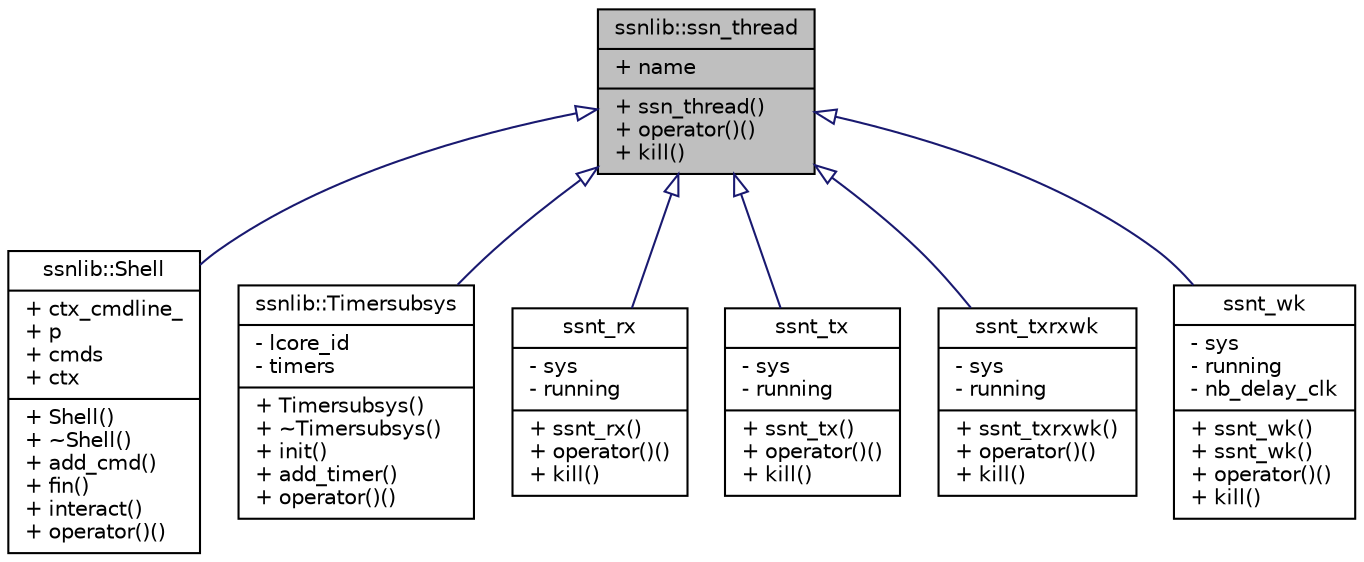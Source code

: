 digraph "ssnlib::ssn_thread"
{
  edge [fontname="Helvetica",fontsize="10",labelfontname="Helvetica",labelfontsize="10"];
  node [fontname="Helvetica",fontsize="10",shape=record];
  Node1 [label="{ssnlib::ssn_thread\n|+ name\l|+ ssn_thread()\l+ operator()()\l+ kill()\l}",height=0.2,width=0.4,color="black", fillcolor="grey75", style="filled", fontcolor="black"];
  Node1 -> Node2 [dir="back",color="midnightblue",fontsize="10",style="solid",arrowtail="onormal",fontname="Helvetica"];
  Node2 [label="{ssnlib::Shell\n|+ ctx_cmdline_\l+ p\l+ cmds\l+ ctx\l|+ Shell()\l+ ~Shell()\l+ add_cmd()\l+ fin()\l+ interact()\l+ operator()()\l}",height=0.2,width=0.4,color="black", fillcolor="white", style="filled",URL="$structssnlib_1_1Shell.html"];
  Node1 -> Node3 [dir="back",color="midnightblue",fontsize="10",style="solid",arrowtail="onormal",fontname="Helvetica"];
  Node3 [label="{ssnlib::Timersubsys\n|- lcore_id\l- timers\l|+ Timersubsys()\l+ ~Timersubsys()\l+ init()\l+ add_timer()\l+ operator()()\l}",height=0.2,width=0.4,color="black", fillcolor="white", style="filled",URL="$classssnlib_1_1Timersubsys.html"];
  Node1 -> Node4 [dir="back",color="midnightblue",fontsize="10",style="solid",arrowtail="onormal",fontname="Helvetica"];
  Node4 [label="{ssnt_rx\n|- sys\l- running\l|+ ssnt_rx()\l+ operator()()\l+ kill()\l}",height=0.2,width=0.4,color="black", fillcolor="white", style="filled",URL="$classssnt__rx.html"];
  Node1 -> Node5 [dir="back",color="midnightblue",fontsize="10",style="solid",arrowtail="onormal",fontname="Helvetica"];
  Node5 [label="{ssnt_tx\n|- sys\l- running\l|+ ssnt_tx()\l+ operator()()\l+ kill()\l}",height=0.2,width=0.4,color="black", fillcolor="white", style="filled",URL="$classssnt__tx.html"];
  Node1 -> Node6 [dir="back",color="midnightblue",fontsize="10",style="solid",arrowtail="onormal",fontname="Helvetica"];
  Node6 [label="{ssnt_txrxwk\n|- sys\l- running\l|+ ssnt_txrxwk()\l+ operator()()\l+ kill()\l}",height=0.2,width=0.4,color="black", fillcolor="white", style="filled",URL="$classssnt__txrxwk.html"];
  Node1 -> Node7 [dir="back",color="midnightblue",fontsize="10",style="solid",arrowtail="onormal",fontname="Helvetica"];
  Node7 [label="{ssnt_wk\n|- sys\l- running\l- nb_delay_clk\l|+ ssnt_wk()\l+ ssnt_wk()\l+ operator()()\l+ kill()\l}",height=0.2,width=0.4,color="black", fillcolor="white", style="filled",URL="$classssnt__wk.html"];
}
